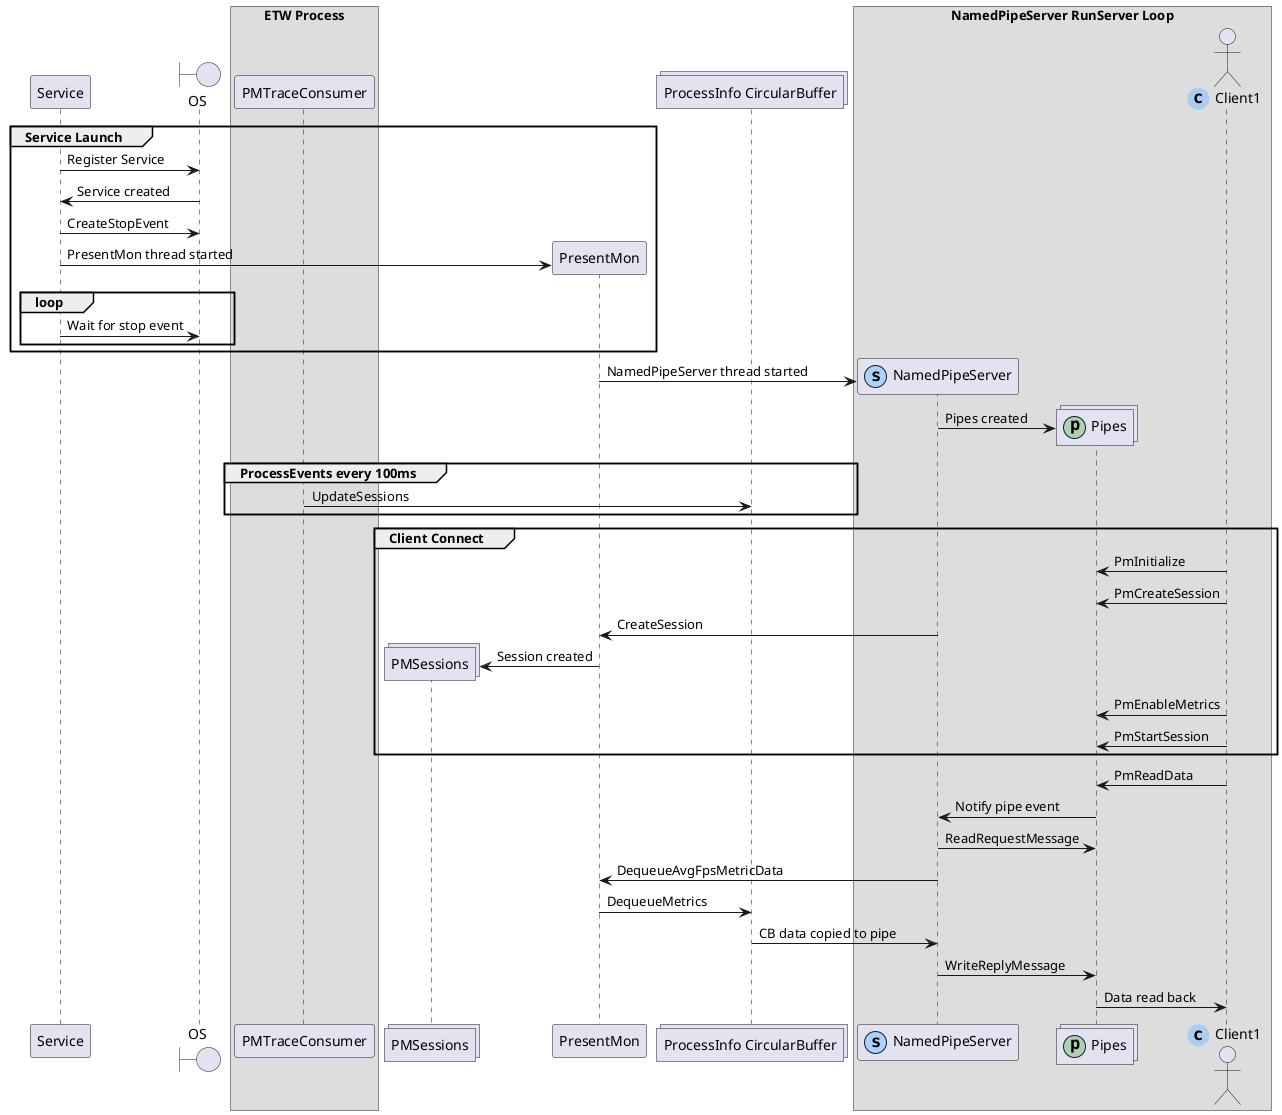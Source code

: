@startuml PresentMon2_Sequence_Diagram

participant Service
boundary OS

box ETW Process
participant PMTraceConsumer
end box

collections PMSessions

participant PresentMon

collections "ProcessInfo CircularBuffer" as cb

participant NamedPipeServer as s << (s, #AAD2FF) >>

collections "Pipes" as p << (p,#ADD1B2) >>
Actor "Client1" as c <<c, #ABCDEF>>


' Specify the events (in order):
group Service Launch
    Service -> OS: Register Service
    OS -> Service: Service created
    Service -> OS: CreateStopEvent
    create PresentMon
    Service->PresentMon : PresentMon thread started
    group loop
        Service->OS: Wait for stop event
    end
end


create s
PresentMon->s: NamedPipeServer thread started
create p
s->p: Pipes created

group ProcessEvents every 100ms
PMTraceConsumer -> cb: UpdateSessions
end



box NamedPipeServer RunServer Loop

    participant NamedPipeServer as s << (s, #AAD2FF) >>
    collections "Pipes" as p << (p,#ADD1B2) >>
    Actor "Client1" as c <<c, #ABCDEF>>

    group Client Connect
    c->p : PmInitialize
    c->p : PmCreateSession
    s->PresentMon: CreateSession
    create PMSessions
    PresentMon -> PMSessions: Session created
    c-> p: PmEnableMetrics
    c-> p: PmStartSession
    end

    c->p : PmReadData
    p->s : Notify pipe event
    s->p : ReadRequestMessage
    s->PresentMon : DequeueAvgFpsMetricData
    PresentMon -> cb: DequeueMetrics
    cb -> s: CB data copied to pipe
    s -> p: WriteReplyMessage
    p -> c : Data read back
end box




@enduml
